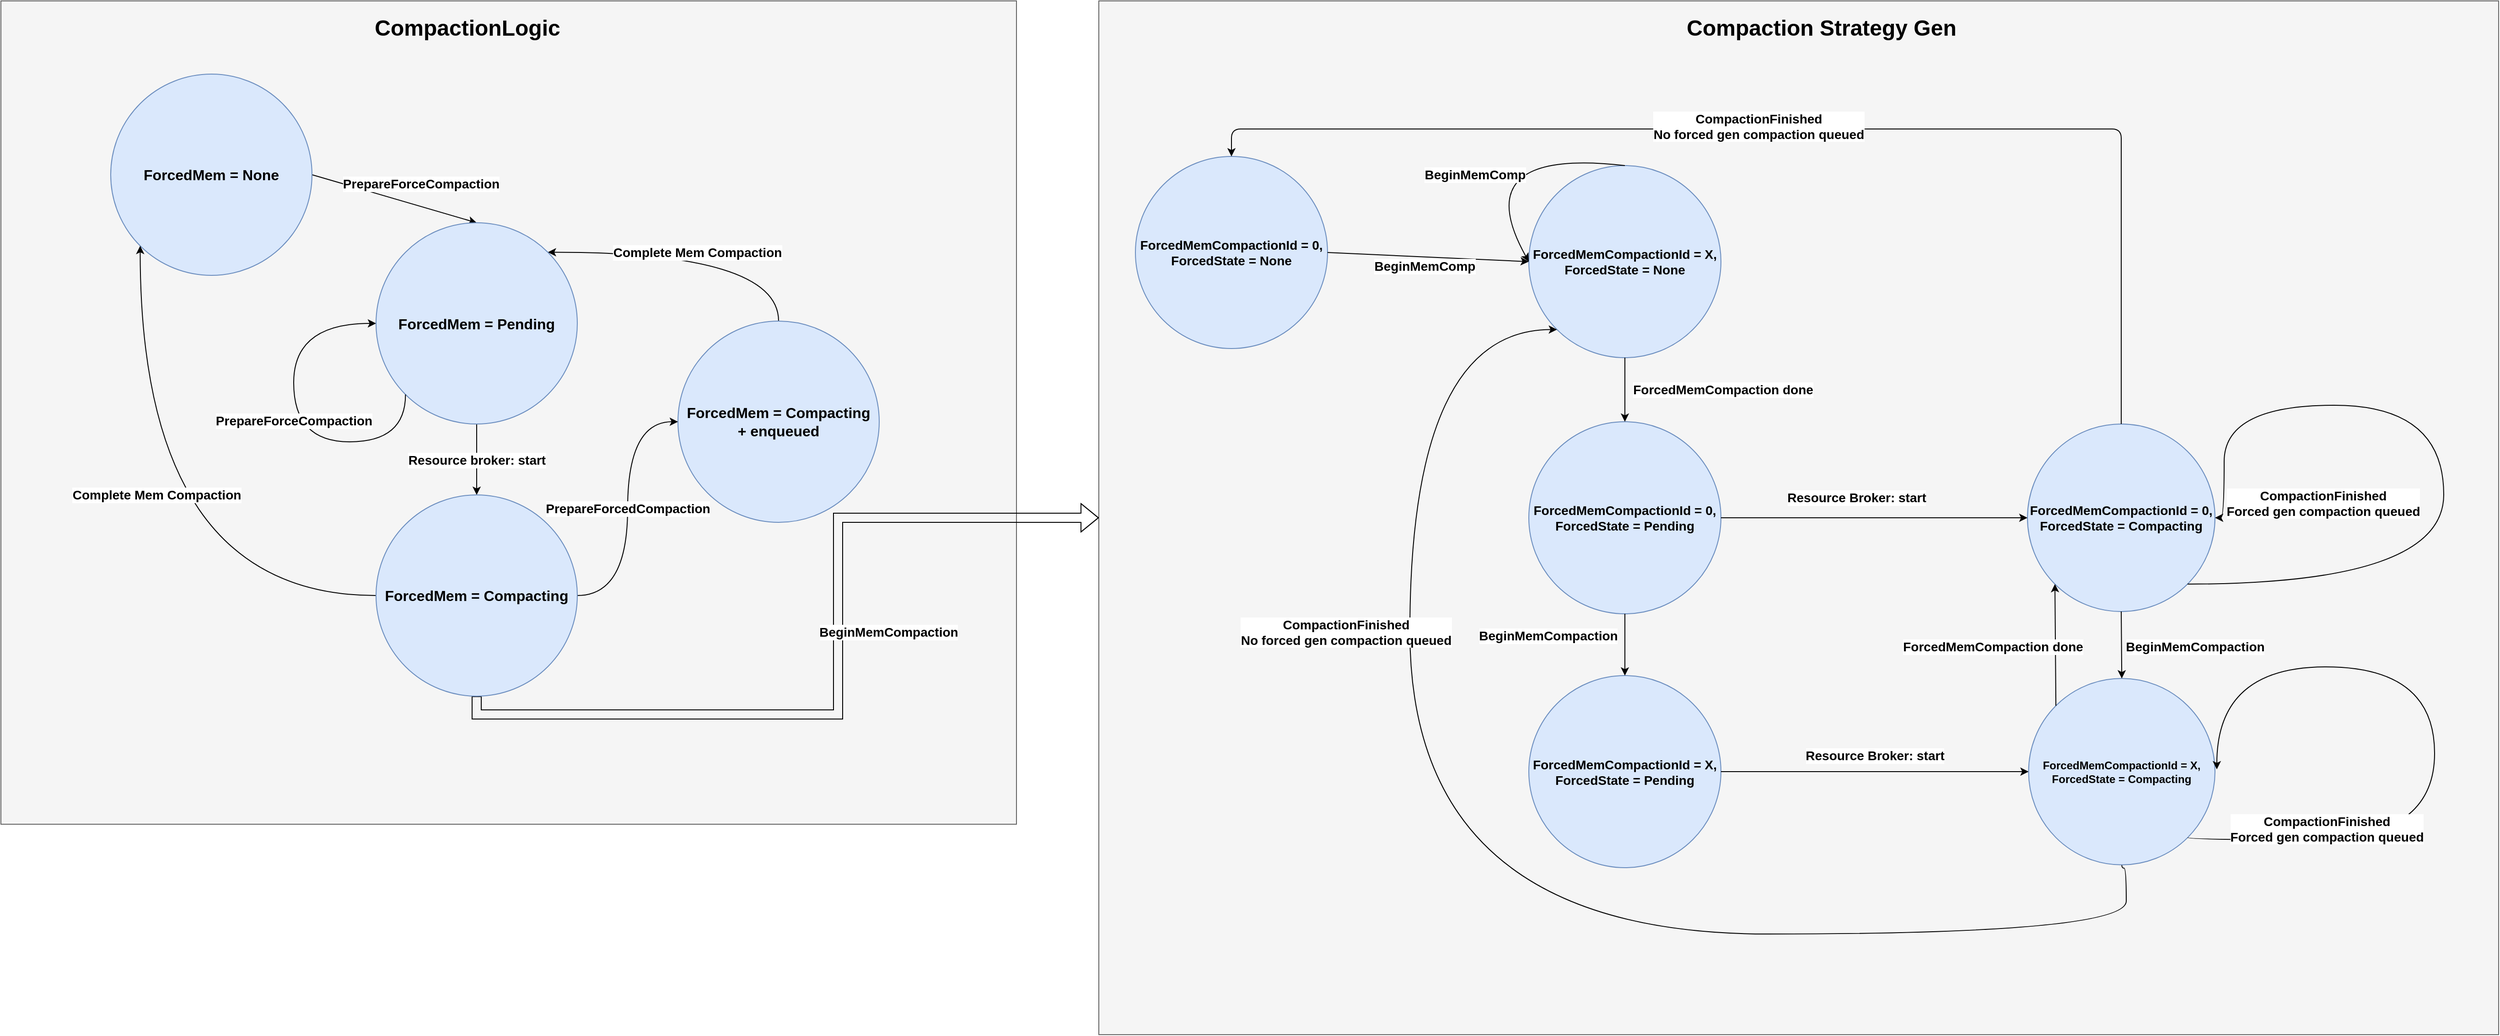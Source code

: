 <mxfile version="12.7.0" type="device"><diagram id="6qUEMAEqJytyNpZO1J5A" name="Page-1"><mxGraphModel dx="4104" dy="2503" grid="1" gridSize="10" guides="1" tooltips="1" connect="1" arrows="1" fold="1" page="1" pageScale="1" pageWidth="827" pageHeight="1169" math="0" shadow="0"><root><mxCell id="0"/><mxCell id="1" parent="0"/><mxCell id="Vvyup2STvNlbnCz-C5dN-62" value="" style="rounded=0;whiteSpace=wrap;html=1;fillColor=#f5f5f5;strokeColor=#666666;fontColor=#333333;" vertex="1" parent="1"><mxGeometry x="-1610" y="-30" width="1110" height="900" as="geometry"/></mxCell><mxCell id="Vvyup2STvNlbnCz-C5dN-41" value="" style="rounded=0;whiteSpace=wrap;html=1;fillColor=#f5f5f5;strokeColor=#666666;fontColor=#333333;" vertex="1" parent="1"><mxGeometry x="-410" y="-30" width="1530" height="1130" as="geometry"/></mxCell><mxCell id="Vvyup2STvNlbnCz-C5dN-2" value="&lt;font style=&quot;font-size: 14px&quot;&gt;&lt;b&gt;ForcedMemCompactionId = 0,&lt;br&gt;ForcedState = None&lt;/b&gt;&lt;/font&gt;" style="ellipse;whiteSpace=wrap;html=1;aspect=fixed;fillColor=#dae8fc;strokeColor=#6c8ebf;" vertex="1" parent="1"><mxGeometry x="-370" y="140" width="210" height="210" as="geometry"/></mxCell><mxCell id="Vvyup2STvNlbnCz-C5dN-3" value="&lt;b&gt;&lt;font style=&quot;font-size: 14px&quot;&gt;ForcedMemCompactionId = X,&lt;br&gt;ForcedState = None&lt;/font&gt;&lt;/b&gt;" style="ellipse;whiteSpace=wrap;html=1;aspect=fixed;fillColor=#dae8fc;strokeColor=#6c8ebf;" vertex="1" parent="1"><mxGeometry x="60" y="150" width="210" height="210" as="geometry"/></mxCell><mxCell id="Vvyup2STvNlbnCz-C5dN-4" value="&lt;font style=&quot;font-size: 14px&quot;&gt;&lt;b&gt;ForcedMemCompactionId = X,&lt;br&gt;ForcedState = Pending&lt;/b&gt;&lt;/font&gt;" style="ellipse;whiteSpace=wrap;html=1;aspect=fixed;fillColor=#dae8fc;strokeColor=#6c8ebf;" vertex="1" parent="1"><mxGeometry x="60" y="707.5" width="210" height="210" as="geometry"/></mxCell><mxCell id="Vvyup2STvNlbnCz-C5dN-37" style="edgeStyle=orthogonalEdgeStyle;rounded=0;orthogonalLoop=1;jettySize=auto;elbow=vertical;html=1;exitX=0.5;exitY=1;exitDx=0;exitDy=0;entryX=0;entryY=1;entryDx=0;entryDy=0;curved=1;" edge="1" parent="1" source="Vvyup2STvNlbnCz-C5dN-5" target="Vvyup2STvNlbnCz-C5dN-3"><mxGeometry relative="1" as="geometry"><Array as="points"><mxPoint x="713" y="918"/><mxPoint x="713" y="990"/><mxPoint x="-70" y="990"/><mxPoint x="-70" y="329"/></Array></mxGeometry></mxCell><mxCell id="Vvyup2STvNlbnCz-C5dN-66" value="&lt;b&gt;&lt;font style=&quot;font-size: 14px&quot;&gt;CompactionFinished&lt;br&gt;No forced gen compaction queued&lt;/font&gt;&lt;/b&gt;" style="text;html=1;align=center;verticalAlign=middle;resizable=0;points=[];labelBackgroundColor=#ffffff;" vertex="1" connectable="0" parent="Vvyup2STvNlbnCz-C5dN-37"><mxGeometry x="0.393" y="-1" relative="1" as="geometry"><mxPoint x="-71.07" y="-20.29" as="offset"/></mxGeometry></mxCell><mxCell id="Vvyup2STvNlbnCz-C5dN-5" value="&lt;b&gt;ForcedMemCompactionId = X,&lt;br&gt;ForcedState = Compacting&lt;/b&gt;" style="ellipse;whiteSpace=wrap;html=1;aspect=fixed;fillColor=#dae8fc;strokeColor=#6c8ebf;" vertex="1" parent="1"><mxGeometry x="606.25" y="710.63" width="203.75" height="203.75" as="geometry"/></mxCell><mxCell id="Vvyup2STvNlbnCz-C5dN-6" value="&lt;font style=&quot;font-size: 14px&quot;&gt;&lt;b&gt;ForcedMemCompactionId = 0,&lt;br&gt;ForcedState = Pending&lt;/b&gt;&lt;/font&gt;" style="ellipse;whiteSpace=wrap;html=1;aspect=fixed;fillColor=#dae8fc;strokeColor=#6c8ebf;" vertex="1" parent="1"><mxGeometry x="60" y="430" width="210" height="210" as="geometry"/></mxCell><mxCell id="Vvyup2STvNlbnCz-C5dN-7" value="&lt;b&gt;&lt;font style=&quot;font-size: 14px&quot;&gt;ForcedMemCompactionId = 0,&lt;br&gt;ForcedState = Compacting&lt;/font&gt;&lt;/b&gt;" style="ellipse;whiteSpace=wrap;html=1;aspect=fixed;fillColor=#dae8fc;strokeColor=#6c8ebf;" vertex="1" parent="1"><mxGeometry x="605" y="432.5" width="205" height="205" as="geometry"/></mxCell><mxCell id="Vvyup2STvNlbnCz-C5dN-10" value="" style="endArrow=classic;html=1;exitX=1;exitY=0.5;exitDx=0;exitDy=0;entryX=0;entryY=0.5;entryDx=0;entryDy=0;" edge="1" parent="1" source="Vvyup2STvNlbnCz-C5dN-2" target="Vvyup2STvNlbnCz-C5dN-3"><mxGeometry width="50" height="50" relative="1" as="geometry"><mxPoint x="-220" y="780" as="sourcePoint"/><mxPoint x="-170" y="730" as="targetPoint"/></mxGeometry></mxCell><mxCell id="Vvyup2STvNlbnCz-C5dN-11" value="&lt;font style=&quot;font-size: 14px&quot;&gt;BeginMemComp&lt;/font&gt;" style="text;html=1;align=center;verticalAlign=middle;resizable=0;points=[];labelBackgroundColor=#ffffff;fontStyle=1" vertex="1" connectable="0" parent="Vvyup2STvNlbnCz-C5dN-10"><mxGeometry x="-0.041" y="2" relative="1" as="geometry"><mxPoint y="12.21" as="offset"/></mxGeometry></mxCell><mxCell id="Vvyup2STvNlbnCz-C5dN-12" value="" style="endArrow=classic;html=1;exitX=0.5;exitY=0;exitDx=0;exitDy=0;entryX=0;entryY=0.5;entryDx=0;entryDy=0;edgeStyle=orthogonalEdgeStyle;curved=1;" edge="1" parent="1" source="Vvyup2STvNlbnCz-C5dN-3" target="Vvyup2STvNlbnCz-C5dN-3"><mxGeometry width="50" height="50" relative="1" as="geometry"><mxPoint x="170" y="80" as="sourcePoint"/><mxPoint x="390" y="120" as="targetPoint"/><Array as="points"><mxPoint x="-10" y="130"/></Array></mxGeometry></mxCell><mxCell id="Vvyup2STvNlbnCz-C5dN-13" value="&lt;font style=&quot;font-size: 14px&quot;&gt;BeginMemComp&lt;/font&gt;" style="text;html=1;align=center;verticalAlign=middle;resizable=0;points=[];labelBackgroundColor=#ffffff;fontStyle=1" vertex="1" connectable="0" parent="Vvyup2STvNlbnCz-C5dN-12"><mxGeometry x="-0.041" y="2" relative="1" as="geometry"><mxPoint x="-12.43" y="25.42" as="offset"/></mxGeometry></mxCell><mxCell id="Vvyup2STvNlbnCz-C5dN-15" value="" style="endArrow=classic;html=1;exitX=0.5;exitY=1;exitDx=0;exitDy=0;entryX=0.5;entryY=0;entryDx=0;entryDy=0;" edge="1" parent="1" source="Vvyup2STvNlbnCz-C5dN-3" target="Vvyup2STvNlbnCz-C5dN-6"><mxGeometry width="50" height="50" relative="1" as="geometry"><mxPoint x="-400" y="870" as="sourcePoint"/><mxPoint x="-350" y="820" as="targetPoint"/></mxGeometry></mxCell><mxCell id="Vvyup2STvNlbnCz-C5dN-16" value="&lt;font style=&quot;font-size: 14px&quot;&gt;&lt;b&gt;ForcedMemCompaction done&lt;/b&gt;&lt;/font&gt;" style="text;html=1;align=center;verticalAlign=middle;resizable=0;points=[];labelBackgroundColor=#ffffff;" vertex="1" connectable="0" parent="1"><mxGeometry x="280.004" y="400.003" as="geometry"><mxPoint x="-8" y="-5" as="offset"/></mxGeometry></mxCell><mxCell id="Vvyup2STvNlbnCz-C5dN-21" value="" style="endArrow=classic;html=1;exitX=0.5;exitY=1;exitDx=0;exitDy=0;entryX=0.5;entryY=0;entryDx=0;entryDy=0;" edge="1" parent="1" source="Vvyup2STvNlbnCz-C5dN-6" target="Vvyup2STvNlbnCz-C5dN-4"><mxGeometry width="50" height="50" relative="1" as="geometry"><mxPoint x="-500" y="970" as="sourcePoint"/><mxPoint x="-450" y="920" as="targetPoint"/></mxGeometry></mxCell><mxCell id="Vvyup2STvNlbnCz-C5dN-22" value="&lt;b&gt;&lt;font style=&quot;font-size: 14px&quot;&gt;BeginMemCompaction&lt;/font&gt;&lt;/b&gt;" style="text;html=1;align=center;verticalAlign=middle;resizable=0;points=[];labelBackgroundColor=#ffffff;" vertex="1" connectable="0" parent="1"><mxGeometry x="220.004" y="680.003" as="geometry"><mxPoint x="-139" y="-16" as="offset"/></mxGeometry></mxCell><mxCell id="Vvyup2STvNlbnCz-C5dN-23" value="" style="endArrow=classic;html=1;entryX=0;entryY=0.5;entryDx=0;entryDy=0;exitX=1;exitY=0.5;exitDx=0;exitDy=0;" edge="1" parent="1" source="Vvyup2STvNlbnCz-C5dN-6" target="Vvyup2STvNlbnCz-C5dN-7"><mxGeometry width="50" height="50" relative="1" as="geometry"><mxPoint x="-330" y="970" as="sourcePoint"/><mxPoint x="-280" y="920" as="targetPoint"/></mxGeometry></mxCell><mxCell id="Vvyup2STvNlbnCz-C5dN-24" value="&lt;b&gt;&lt;font style=&quot;font-size: 14px&quot;&gt;Resource Broker: start&lt;/font&gt;&lt;/b&gt;" style="text;html=1;align=center;verticalAlign=middle;resizable=0;points=[];labelBackgroundColor=#ffffff;" vertex="1" connectable="0" parent="1"><mxGeometry x="380.004" y="510.003" as="geometry"><mxPoint x="38" y="3" as="offset"/></mxGeometry></mxCell><mxCell id="Vvyup2STvNlbnCz-C5dN-25" value="" style="endArrow=classic;html=1;exitX=1;exitY=0.5;exitDx=0;exitDy=0;entryX=0;entryY=0.5;entryDx=0;entryDy=0;" edge="1" parent="1" source="Vvyup2STvNlbnCz-C5dN-4" target="Vvyup2STvNlbnCz-C5dN-5"><mxGeometry width="50" height="50" relative="1" as="geometry"><mxPoint x="230" y="815" as="sourcePoint"/><mxPoint x="400" y="815" as="targetPoint"/></mxGeometry></mxCell><mxCell id="Vvyup2STvNlbnCz-C5dN-26" value="&lt;font style=&quot;font-size: 14px&quot;&gt;&lt;b&gt;Resource Broker: start&lt;/b&gt;&lt;/font&gt;" style="text;html=1;align=center;verticalAlign=middle;resizable=0;points=[];labelBackgroundColor=#ffffff;" vertex="1" connectable="0" parent="1"><mxGeometry x="320.004" y="800.003" as="geometry"><mxPoint x="118" y="-5" as="offset"/></mxGeometry></mxCell><mxCell id="Vvyup2STvNlbnCz-C5dN-27" value="" style="endArrow=classic;html=1;exitX=0.5;exitY=1;exitDx=0;exitDy=0;entryX=0.5;entryY=0;entryDx=0;entryDy=0;" edge="1" parent="1" source="Vvyup2STvNlbnCz-C5dN-7" target="Vvyup2STvNlbnCz-C5dN-5"><mxGeometry width="50" height="50" relative="1" as="geometry"><mxPoint x="490" y="650" as="sourcePoint"/><mxPoint x="470" y="700" as="targetPoint"/></mxGeometry></mxCell><mxCell id="Vvyup2STvNlbnCz-C5dN-28" value="&lt;font style=&quot;font-size: 14px&quot;&gt;&lt;b&gt;BeginMemCompaction&lt;/b&gt;&lt;/font&gt;" style="text;html=1;align=center;verticalAlign=middle;resizable=0;points=[];labelBackgroundColor=#ffffff;" vertex="1" connectable="0" parent="1"><mxGeometry x="565.004" y="690.003" as="geometry"><mxPoint x="223" y="-14" as="offset"/></mxGeometry></mxCell><mxCell id="Vvyup2STvNlbnCz-C5dN-29" value="" style="endArrow=classic;html=1;exitX=0.5;exitY=0;exitDx=0;exitDy=0;entryX=0.5;entryY=0;entryDx=0;entryDy=0;edgeStyle=elbowEdgeStyle;elbow=vertical;" edge="1" parent="1" source="Vvyup2STvNlbnCz-C5dN-7" target="Vvyup2STvNlbnCz-C5dN-2"><mxGeometry width="50" height="50" relative="1" as="geometry"><mxPoint x="-330" y="970" as="sourcePoint"/><mxPoint x="-280" y="920" as="targetPoint"/><Array as="points"><mxPoint x="140" y="110"/></Array></mxGeometry></mxCell><mxCell id="Vvyup2STvNlbnCz-C5dN-64" value="&lt;b style=&quot;font-size: 14px&quot;&gt;CompactionFinished&lt;br&gt;No forced gen compaction queued&lt;br&gt;&lt;/b&gt;" style="text;html=1;align=center;verticalAlign=middle;resizable=0;points=[];labelBackgroundColor=#ffffff;" vertex="1" connectable="0" parent="Vvyup2STvNlbnCz-C5dN-29"><mxGeometry x="0.085" y="-3" relative="1" as="geometry"><mxPoint as="offset"/></mxGeometry></mxCell><mxCell id="Vvyup2STvNlbnCz-C5dN-32" value="&lt;font style=&quot;font-size: 14px&quot;&gt;&lt;b&gt;CompactionFinished&lt;br&gt;Forced gen compaction queued&lt;/b&gt;&lt;/font&gt;" style="text;html=1;align=center;verticalAlign=middle;resizable=0;points=[];labelBackgroundColor=#ffffff;" vertex="1" connectable="0" parent="1"><mxGeometry x="820.004" y="510.003" as="geometry"><mxPoint x="108" y="9" as="offset"/></mxGeometry></mxCell><mxCell id="Vvyup2STvNlbnCz-C5dN-33" value="" style="endArrow=classic;html=1;exitX=1;exitY=1;exitDx=0;exitDy=0;edgeStyle=orthogonalEdgeStyle;curved=1;" edge="1" parent="1" source="Vvyup2STvNlbnCz-C5dN-5"><mxGeometry width="50" height="50" relative="1" as="geometry"><mxPoint x="624.9" y="845" as="sourcePoint"/><mxPoint x="812" y="810" as="targetPoint"/><Array as="points"><mxPoint x="1050" y="887"/><mxPoint x="1050" y="698"/><mxPoint x="812" y="698"/></Array></mxGeometry></mxCell><mxCell id="Vvyup2STvNlbnCz-C5dN-34" value="&lt;b&gt;&lt;font style=&quot;font-size: 14px&quot;&gt;CompactionFinished&lt;br&gt;Forced gen compaction queued&lt;/font&gt;&lt;/b&gt;" style="text;html=1;align=center;verticalAlign=middle;resizable=0;points=[];labelBackgroundColor=#ffffff;" vertex="1" connectable="0" parent="1"><mxGeometry x="940.004" y="880.003" as="geometry"><mxPoint x="-8" y="-5" as="offset"/></mxGeometry></mxCell><mxCell id="Vvyup2STvNlbnCz-C5dN-35" value="" style="endArrow=classic;html=1;exitX=0;exitY=0;exitDx=0;exitDy=0;entryX=0;entryY=1;entryDx=0;entryDy=0;" edge="1" parent="1" source="Vvyup2STvNlbnCz-C5dN-5" target="Vvyup2STvNlbnCz-C5dN-7"><mxGeometry width="50" height="50" relative="1" as="geometry"><mxPoint x="-330" y="970" as="sourcePoint"/><mxPoint x="-280" y="920" as="targetPoint"/></mxGeometry></mxCell><mxCell id="Vvyup2STvNlbnCz-C5dN-36" value="&lt;b&gt;&lt;font style=&quot;font-size: 14px&quot;&gt;ForcedMemCompaction done&lt;/font&gt;&lt;/b&gt;" style="text;html=1;align=center;verticalAlign=middle;resizable=0;points=[];labelBackgroundColor=#ffffff;" vertex="1" connectable="0" parent="1"><mxGeometry x="610.004" y="700.003" as="geometry"><mxPoint x="-43" y="-24" as="offset"/></mxGeometry></mxCell><mxCell id="Vvyup2STvNlbnCz-C5dN-42" value="&lt;font style=&quot;font-size: 24px&quot;&gt;&lt;b&gt;Compaction Strategy Gen&lt;/b&gt;&lt;/font&gt;" style="text;html=1;strokeColor=none;fillColor=none;align=center;verticalAlign=middle;whiteSpace=wrap;rounded=0;" vertex="1" parent="1"><mxGeometry x="205" y="-10" width="350" height="20" as="geometry"/></mxCell><mxCell id="Vvyup2STvNlbnCz-C5dN-48" style="edgeStyle=orthogonalEdgeStyle;curved=1;rounded=0;orthogonalLoop=1;jettySize=auto;html=1;exitX=1;exitY=1;exitDx=0;exitDy=0;entryX=1;entryY=0.5;entryDx=0;entryDy=0;" edge="1" parent="1" source="Vvyup2STvNlbnCz-C5dN-7" target="Vvyup2STvNlbnCz-C5dN-7"><mxGeometry relative="1" as="geometry"><Array as="points"><mxPoint x="1060" y="608"/><mxPoint x="1060" y="412"/><mxPoint x="820" y="412"/><mxPoint x="820" y="535"/></Array></mxGeometry></mxCell><mxCell id="Vvyup2STvNlbnCz-C5dN-60" value="&lt;font style=&quot;font-size: 14px&quot;&gt;&lt;b&gt;Complete Mem Compaction&lt;/b&gt;&lt;/font&gt;" style="edgeStyle=orthogonalEdgeStyle;curved=1;rounded=0;orthogonalLoop=1;jettySize=auto;html=1;exitX=0.5;exitY=0;exitDx=0;exitDy=0;entryX=1;entryY=0;entryDx=0;entryDy=0;" edge="1" parent="1" source="Vvyup2STvNlbnCz-C5dN-50" target="Vvyup2STvNlbnCz-C5dN-52"><mxGeometry relative="1" as="geometry"/></mxCell><mxCell id="Vvyup2STvNlbnCz-C5dN-50" value="&lt;font size=&quot;3&quot;&gt;&lt;b&gt;ForcedMem = Compacting&lt;br&gt;+ enqueued&lt;br&gt;&lt;/b&gt;&lt;/font&gt;" style="ellipse;whiteSpace=wrap;html=1;aspect=fixed;fillColor=#dae8fc;strokeColor=#6c8ebf;" vertex="1" parent="1"><mxGeometry x="-870" y="320" width="220" height="220" as="geometry"/></mxCell><mxCell id="Vvyup2STvNlbnCz-C5dN-55" value="&lt;font style=&quot;font-size: 14px&quot;&gt;&lt;b&gt;PrepareForceCompaction&lt;/b&gt;&lt;/font&gt;" style="rounded=0;orthogonalLoop=1;jettySize=auto;html=1;exitX=1;exitY=0.5;exitDx=0;exitDy=0;entryX=0.5;entryY=0;entryDx=0;entryDy=0;" edge="1" parent="1" source="Vvyup2STvNlbnCz-C5dN-51" target="Vvyup2STvNlbnCz-C5dN-52"><mxGeometry x="0.259" y="24" relative="1" as="geometry"><mxPoint x="-1" as="offset"/></mxGeometry></mxCell><mxCell id="Vvyup2STvNlbnCz-C5dN-51" value="&lt;font size=&quot;3&quot;&gt;&lt;b&gt;ForcedMem = None&lt;br&gt;&lt;/b&gt;&lt;/font&gt;" style="ellipse;whiteSpace=wrap;html=1;aspect=fixed;fillColor=#dae8fc;strokeColor=#6c8ebf;" vertex="1" parent="1"><mxGeometry x="-1490" y="50" width="220" height="220" as="geometry"/></mxCell><mxCell id="Vvyup2STvNlbnCz-C5dN-57" value="&lt;font style=&quot;font-size: 14px&quot;&gt;&lt;b&gt;Resource broker: start&lt;/b&gt;&lt;/font&gt;" style="edgeStyle=orthogonalEdgeStyle;curved=1;rounded=0;orthogonalLoop=1;jettySize=auto;html=1;exitX=0.5;exitY=1;exitDx=0;exitDy=0;entryX=0.5;entryY=0;entryDx=0;entryDy=0;" edge="1" parent="1" source="Vvyup2STvNlbnCz-C5dN-52" target="Vvyup2STvNlbnCz-C5dN-53"><mxGeometry relative="1" as="geometry"/></mxCell><mxCell id="Vvyup2STvNlbnCz-C5dN-52" value="&lt;font size=&quot;3&quot;&gt;&lt;b&gt;ForcedMem = Pending&lt;br&gt;&lt;/b&gt;&lt;/font&gt;" style="ellipse;whiteSpace=wrap;html=1;aspect=fixed;fillColor=#dae8fc;strokeColor=#6c8ebf;" vertex="1" parent="1"><mxGeometry x="-1200" y="212.5" width="220" height="220" as="geometry"/></mxCell><mxCell id="Vvyup2STvNlbnCz-C5dN-58" value="&lt;font style=&quot;font-size: 14px&quot;&gt;&lt;b&gt;Complete Mem Compaction&lt;/b&gt;&lt;/font&gt;" style="edgeStyle=orthogonalEdgeStyle;curved=1;rounded=0;orthogonalLoop=1;jettySize=auto;html=1;exitX=0;exitY=0.5;exitDx=0;exitDy=0;entryX=0;entryY=1;entryDx=0;entryDy=0;" edge="1" parent="1" source="Vvyup2STvNlbnCz-C5dN-53" target="Vvyup2STvNlbnCz-C5dN-51"><mxGeometry x="-0.25" y="-110" relative="1" as="geometry"><mxPoint as="offset"/></mxGeometry></mxCell><mxCell id="Vvyup2STvNlbnCz-C5dN-59" value="&lt;b&gt;&lt;font style=&quot;font-size: 14px&quot;&gt;PrepareForcedCompaction&lt;/font&gt;&lt;/b&gt;" style="edgeStyle=orthogonalEdgeStyle;curved=1;rounded=0;orthogonalLoop=1;jettySize=auto;html=1;exitX=1;exitY=0.5;exitDx=0;exitDy=0;entryX=0;entryY=0.5;entryDx=0;entryDy=0;" edge="1" parent="1" source="Vvyup2STvNlbnCz-C5dN-53" target="Vvyup2STvNlbnCz-C5dN-50"><mxGeometry relative="1" as="geometry"/></mxCell><mxCell id="Vvyup2STvNlbnCz-C5dN-61" value="&lt;b&gt;&lt;font style=&quot;font-size: 14px&quot;&gt;BeginMemCompaction&lt;/font&gt;&lt;/b&gt;" style="edgeStyle=orthogonalEdgeStyle;curved=1;rounded=0;orthogonalLoop=1;jettySize=auto;html=1;exitX=0.5;exitY=1;exitDx=0;exitDy=0;entryX=0;entryY=0.5;entryDx=0;entryDy=0;shape=flexArrow;" edge="1" parent="1" source="Vvyup2STvNlbnCz-C5dN-53" target="Vvyup2STvNlbnCz-C5dN-41"><mxGeometry x="0.105" y="-55" relative="1" as="geometry"><mxPoint as="offset"/></mxGeometry></mxCell><mxCell id="Vvyup2STvNlbnCz-C5dN-53" value="&lt;font size=&quot;3&quot;&gt;&lt;b&gt;ForcedMem = Compacting&lt;br&gt;&lt;/b&gt;&lt;/font&gt;" style="ellipse;whiteSpace=wrap;html=1;aspect=fixed;fillColor=#dae8fc;strokeColor=#6c8ebf;" vertex="1" parent="1"><mxGeometry x="-1200" y="510" width="220" height="220" as="geometry"/></mxCell><mxCell id="Vvyup2STvNlbnCz-C5dN-56" value="&lt;font style=&quot;font-size: 14px&quot;&gt;&lt;b&gt;PrepareForceCompaction&lt;/b&gt;&lt;/font&gt;" style="edgeStyle=orthogonalEdgeStyle;rounded=0;orthogonalLoop=1;jettySize=auto;html=1;exitX=0;exitY=1;exitDx=0;exitDy=0;entryX=0;entryY=0.5;entryDx=0;entryDy=0;curved=1;" edge="1" parent="1" source="Vvyup2STvNlbnCz-C5dN-52" target="Vvyup2STvNlbnCz-C5dN-52"><mxGeometry relative="1" as="geometry"><Array as="points"><mxPoint x="-1168" y="452"/><mxPoint x="-1290" y="452"/><mxPoint x="-1290" y="322"/></Array></mxGeometry></mxCell><mxCell id="Vvyup2STvNlbnCz-C5dN-63" value="&lt;font style=&quot;font-size: 24px&quot;&gt;&lt;b&gt;CompactionLogic&lt;/b&gt;&lt;/font&gt;" style="text;html=1;strokeColor=none;fillColor=none;align=center;verticalAlign=middle;whiteSpace=wrap;rounded=0;" vertex="1" parent="1"><mxGeometry x="-1120" y="-10" width="40" height="20" as="geometry"/></mxCell></root></mxGraphModel></diagram></mxfile>